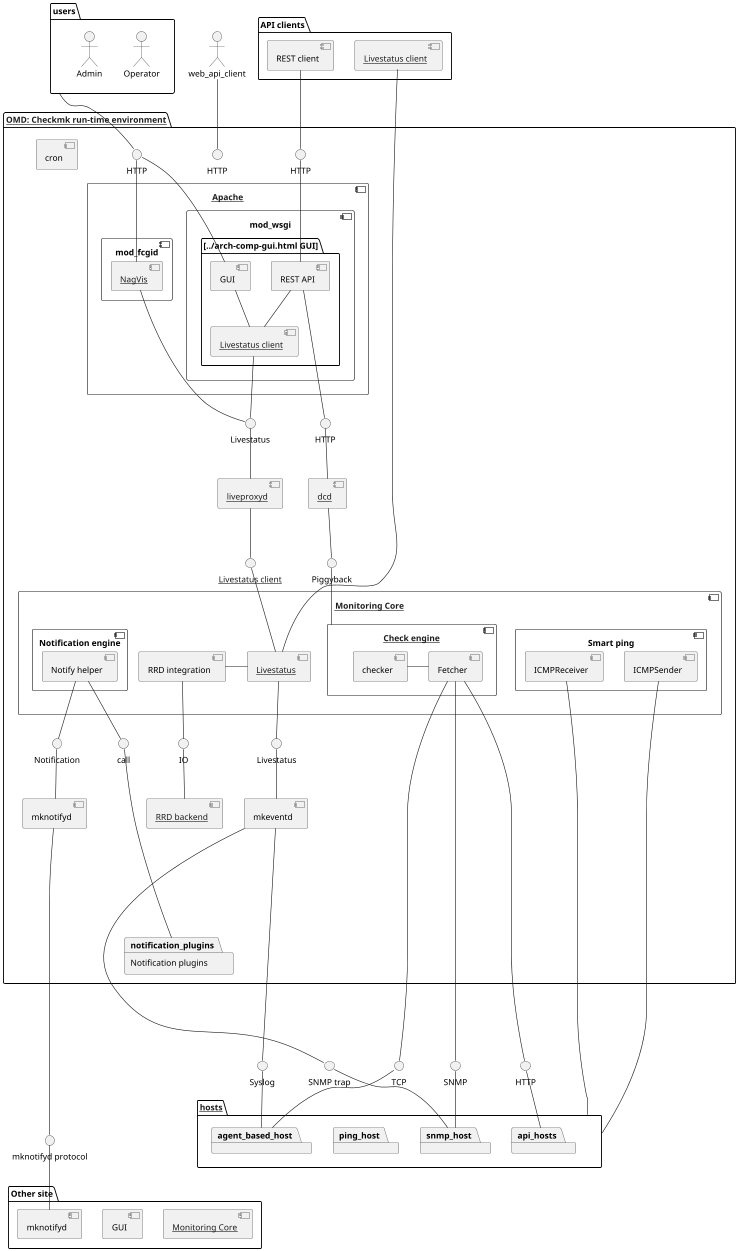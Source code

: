 @startuml
skinparam componentStyle uml2
skinparam monochrome true
' Remove shadows
skinparam shadowing false
scale 0.6

package users {
    actor "Operator" as operator
    actor "Admin" as admin
}

package "API clients" as api_clients {
    component "REST client" as rest_api_client
    component "[[../arch-comp-livestatus-client.html Livestatus client]]" as external_livestatus_client
}

package "[[../arch-comp-omd.html OMD: Checkmk run-time environment]]" as omd {
    interface HTTP as http_gui
    interface HTTP as http_rest_api
    interface HTTP as http_web_api
    component "[[../arch-comp-apache.html Apache]]" as apache {
        component "mod_wsgi" as mod_wsgi {
            package "[[../arch-comp-gui.html GUI]]" {
                component GUI
                component "REST API" as rest_api
                component "[[../arch-comp-livestatus-client.html Livestatus client]]" as apache_livestatus_client
            }
        }
        component mod_fcgid {
            component "[[../arch-comp-nagvis.html NagVis]]" as nagvis
        }
    }
    interface Livestatus as apache_livestatus

    component "[[../arch-comp-core.html Monitoring Core]]" as cmc {
        component "RRD integration" as rrd_integration
        component "[[../arch-comp-livestatus.html Livestatus]]" as cmc_livestatus_server
        component "[[../arch-comp-checkengine.html Check engine]]" as check_engine {
            component checker
            component Fetcher
        }
        component "Smart ping" as smart_ping {
            component ICMPReceiver
            component ICMPSender
        }
        component "Notification engine" as cmc_notify {
            component "Notify helper" as notify_helper
        }
    }
    interface "call" as call_notification_plugins

    component cron

    component "[[../arch-comp-liveproxyd.html liveproxyd]]" as liveproxyd
    interface "[[../arch-comp-livestatus-client.html Livestatus client]]" as liveproxyd_livestatus_client

    component "[[../arch-comp-dcd.html dcd]]" as dcd
    interface "HTTP" as dcd_web_api_client
    interface Piggyback as dcd_piggyback

    component mkeventd
    interface Livestatus as mkeventd_livestatus

    component mknotifyd
    interface Notification as mknotifyd_notification

    component "[[../arch-comp-rrd-backend.html RRD backend]]" as rrd_backend
    interface "IO" as rrd_io

    package "Notification plugins" as notification_plugins
}

package "Other site" as other_site {
    component "[[../arch-comp-core.html Monitoring Core]]" as cmc_other_site
    component "GUI" as gui_other_site
    component "mknotifyd" as mknotifyd_other_site
}
interface "mknotifyd protocol" as mknotifyd_protocol

package "[[../arch-comp-hosts.html hosts]]" as hosts {
    package agent_based_host
    package snmp_host
    package ping_host
    package api_hosts
}
interface TCP
interface Syslog
interface SNMP
interface "SNMP trap" as trap
interface HTTP as api_hosts_http

users -d- http_gui
web_api_client -d- http_web_api
rest_api_client -d- http_rest_api

http_gui -d- GUI
http_gui -d- nagvis
http_rest_api -d- rest_api

GUI -d- apache_livestatus_client
rest_api -d- apache_livestatus_client
apache_livestatus_client -d- apache_livestatus
nagvis -d- apache_livestatus
apache_livestatus -d- liveproxyd

liveproxyd -d- liveproxyd_livestatus_client
liveproxyd_livestatus_client -d- cmc_livestatus_server

dcd -u- dcd_web_api_client
dcd -d- dcd_piggyback
dcd_web_api_client -l- rest_api
dcd_piggyback -d- check_engine

' Help visualization
notify_helper -[hidden]r-> rrd_integration
rrd_integration -r- cmc_livestatus_server
checker -r- Fetcher

external_livestatus_client -d- cmc_livestatus_server
Fetcher -d----- TCP
Fetcher -d----- SNMP
Fetcher -d----- api_hosts_http
TCP -d- agent_based_host
SNMP -d- snmp_host
api_hosts_http -d- api_hosts
ICMPSender -d---- hosts
ICMPReceiver -d---- hosts

rrd_integration -d- rrd_io
rrd_io -d- rrd_backend

notify_helper -d- call_notification_plugins
call_notification_plugins -d---- notification_plugins
notify_helper -d- mknotifyd_notification
mknotifyd_notification -d- mknotifyd
mknotifyd -d------ mknotifyd_protocol
mknotifyd_protocol -d- mknotifyd_other_site

cmc_livestatus_server -d- mkeventd_livestatus
mkeventd_livestatus -d- mkeventd
mkeventd -d-- Syslog
Syslog -d- agent_based_host
mkeventd -d----- trap
trap -d- snmp_host

@enduml
